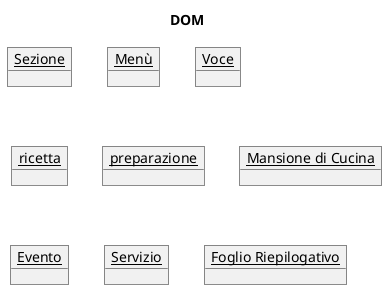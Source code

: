 @startuml
skinparam Style strictuml
skinparam classAttributeIconSize 0
skinparam linetype polyline
skinparam linetype ortho

title DOM


object Sezione
object Menù
object Voce
object ricetta
object preparazione
object "Mansione di Cucina" as Mansione
object Evento
object Servizio
object "Foglio Riepilogativo" as Foglio

@enduml
